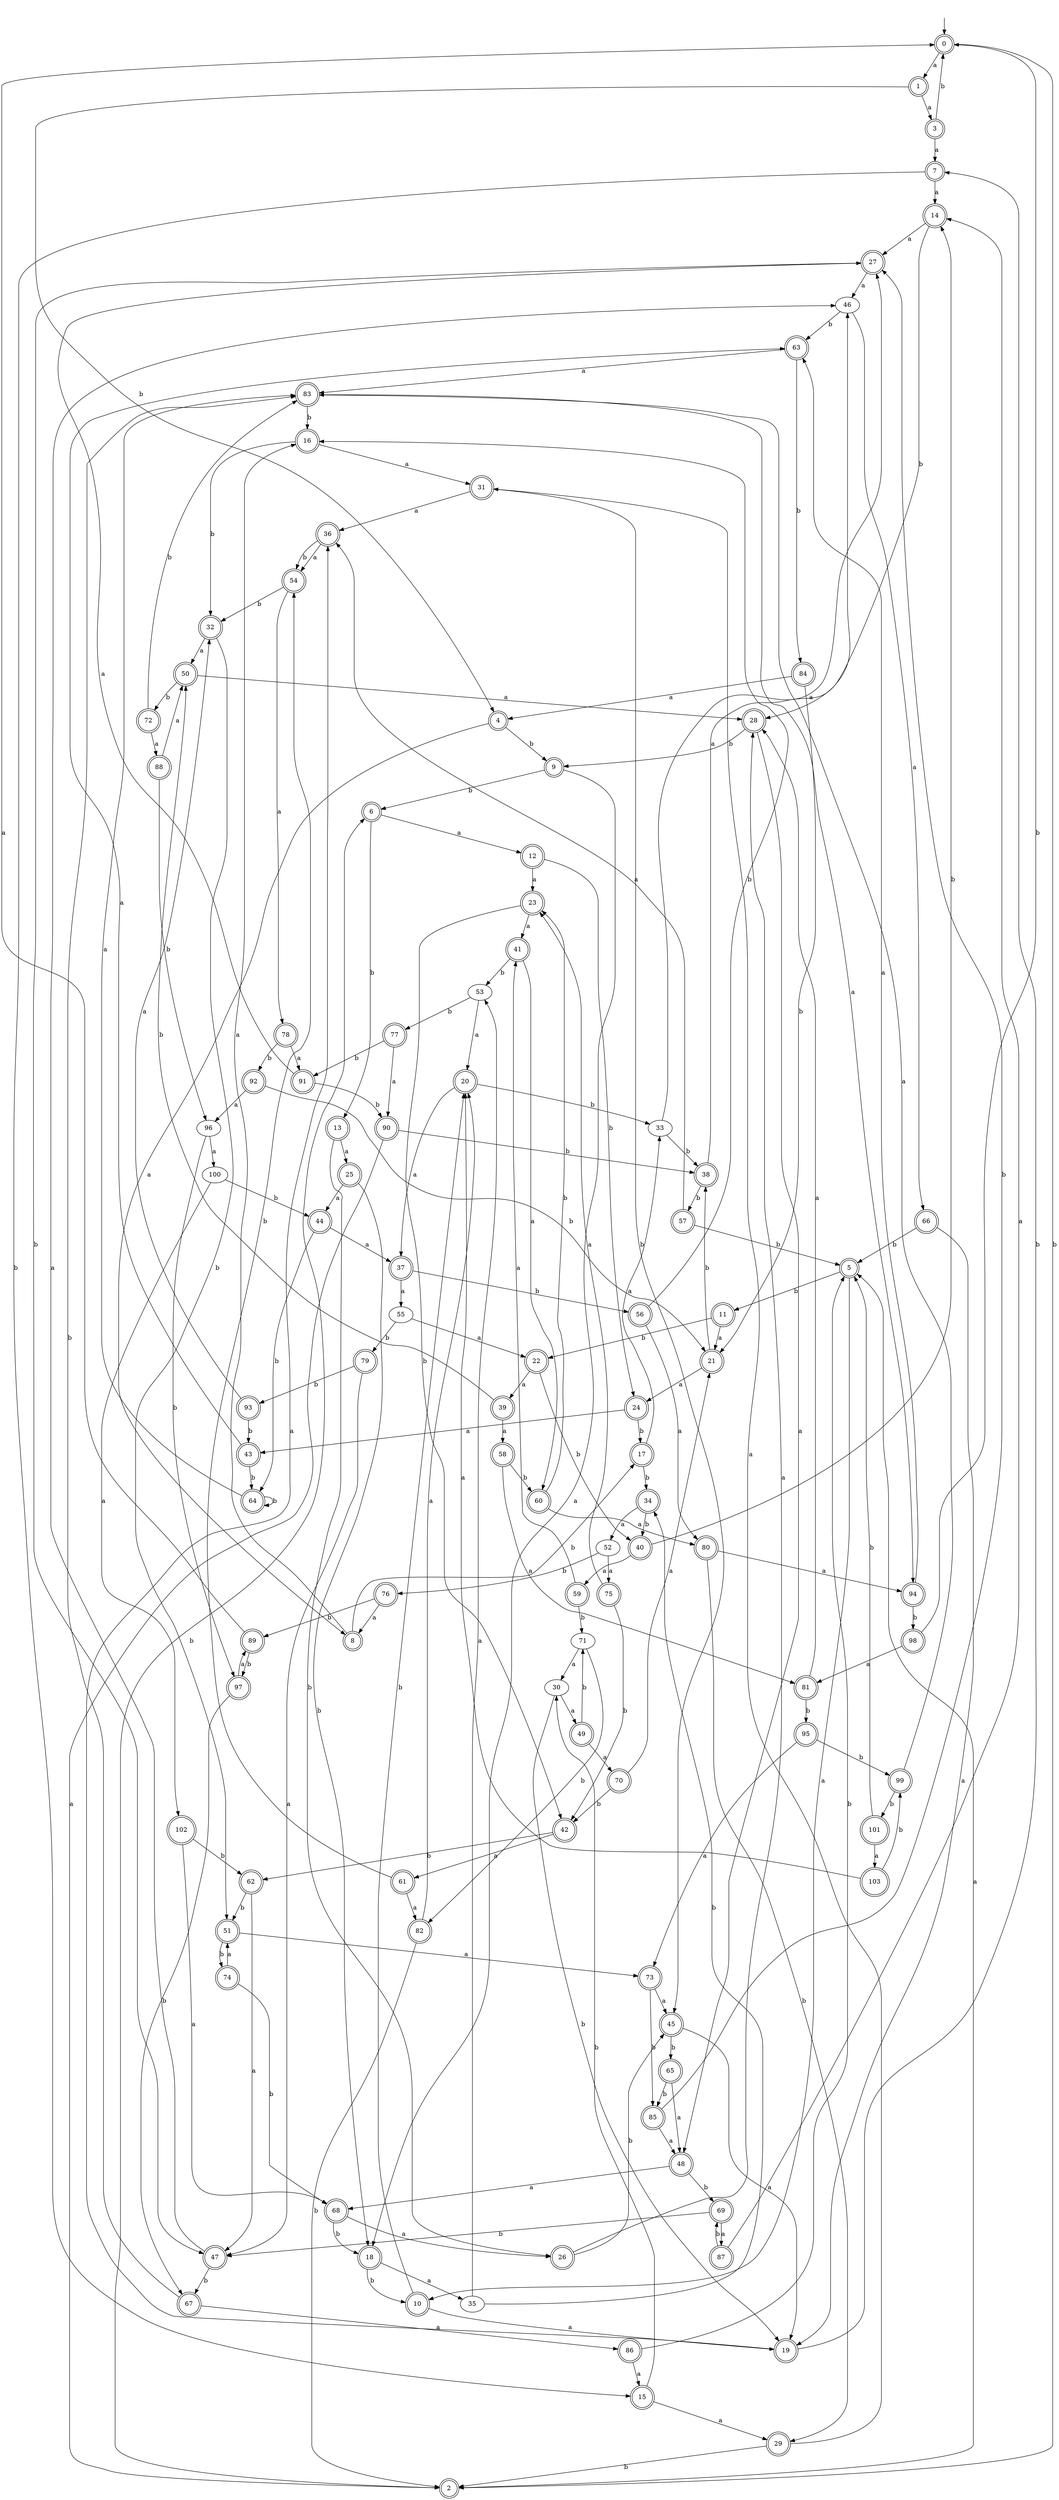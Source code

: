 digraph RandomDFA {
  __start0 [label="", shape=none];
  __start0 -> 0 [label=""];
  0 [shape=circle] [shape=doublecircle]
  0 -> 1 [label="a"]
  0 -> 2 [label="b"]
  1 [shape=doublecircle]
  1 -> 3 [label="a"]
  1 -> 4 [label="b"]
  2 [shape=doublecircle]
  2 -> 5 [label="a"]
  2 -> 6 [label="b"]
  3 [shape=doublecircle]
  3 -> 7 [label="a"]
  3 -> 0 [label="b"]
  4 [shape=doublecircle]
  4 -> 8 [label="a"]
  4 -> 9 [label="b"]
  5 [shape=doublecircle]
  5 -> 10 [label="a"]
  5 -> 11 [label="b"]
  6 [shape=doublecircle]
  6 -> 12 [label="a"]
  6 -> 13 [label="b"]
  7 [shape=doublecircle]
  7 -> 14 [label="a"]
  7 -> 15 [label="b"]
  8 [shape=doublecircle]
  8 -> 16 [label="a"]
  8 -> 17 [label="b"]
  9 [shape=doublecircle]
  9 -> 18 [label="a"]
  9 -> 6 [label="b"]
  10 [shape=doublecircle]
  10 -> 19 [label="a"]
  10 -> 20 [label="b"]
  11 [shape=doublecircle]
  11 -> 21 [label="a"]
  11 -> 22 [label="b"]
  12 [shape=doublecircle]
  12 -> 23 [label="a"]
  12 -> 24 [label="b"]
  13 [shape=doublecircle]
  13 -> 25 [label="a"]
  13 -> 26 [label="b"]
  14 [shape=doublecircle]
  14 -> 27 [label="a"]
  14 -> 28 [label="b"]
  15 [shape=doublecircle]
  15 -> 29 [label="a"]
  15 -> 30 [label="b"]
  16 [shape=doublecircle]
  16 -> 31 [label="a"]
  16 -> 32 [label="b"]
  17 [shape=doublecircle]
  17 -> 33 [label="a"]
  17 -> 34 [label="b"]
  18 [shape=doublecircle]
  18 -> 35 [label="a"]
  18 -> 10 [label="b"]
  19 [shape=doublecircle]
  19 -> 36 [label="a"]
  19 -> 7 [label="b"]
  20 [shape=doublecircle]
  20 -> 37 [label="a"]
  20 -> 33 [label="b"]
  21 [shape=doublecircle]
  21 -> 24 [label="a"]
  21 -> 38 [label="b"]
  22 [shape=doublecircle]
  22 -> 39 [label="a"]
  22 -> 40 [label="b"]
  23 [shape=doublecircle]
  23 -> 41 [label="a"]
  23 -> 42 [label="b"]
  24 [shape=doublecircle]
  24 -> 43 [label="a"]
  24 -> 17 [label="b"]
  25 [shape=doublecircle]
  25 -> 44 [label="a"]
  25 -> 18 [label="b"]
  26 [shape=doublecircle]
  26 -> 28 [label="a"]
  26 -> 45 [label="b"]
  27 [shape=doublecircle]
  27 -> 46 [label="a"]
  27 -> 47 [label="b"]
  28 [shape=doublecircle]
  28 -> 48 [label="a"]
  28 -> 9 [label="b"]
  29 [shape=doublecircle]
  29 -> 31 [label="a"]
  29 -> 2 [label="b"]
  30
  30 -> 49 [label="a"]
  30 -> 19 [label="b"]
  31 [shape=doublecircle]
  31 -> 36 [label="a"]
  31 -> 45 [label="b"]
  32 [shape=doublecircle]
  32 -> 50 [label="a"]
  32 -> 51 [label="b"]
  33
  33 -> 27 [label="a"]
  33 -> 38 [label="b"]
  34 [shape=doublecircle]
  34 -> 52 [label="a"]
  34 -> 40 [label="b"]
  35
  35 -> 53 [label="a"]
  35 -> 34 [label="b"]
  36 [shape=doublecircle]
  36 -> 54 [label="a"]
  36 -> 54 [label="b"]
  37 [shape=doublecircle]
  37 -> 55 [label="a"]
  37 -> 56 [label="b"]
  38 [shape=doublecircle]
  38 -> 46 [label="a"]
  38 -> 57 [label="b"]
  39 [shape=doublecircle]
  39 -> 58 [label="a"]
  39 -> 50 [label="b"]
  40 [shape=doublecircle]
  40 -> 59 [label="a"]
  40 -> 14 [label="b"]
  41 [shape=doublecircle]
  41 -> 60 [label="a"]
  41 -> 53 [label="b"]
  42 [shape=doublecircle]
  42 -> 61 [label="a"]
  42 -> 62 [label="b"]
  43 [shape=doublecircle]
  43 -> 63 [label="a"]
  43 -> 64 [label="b"]
  44 [shape=doublecircle]
  44 -> 37 [label="a"]
  44 -> 64 [label="b"]
  45 [shape=doublecircle]
  45 -> 19 [label="a"]
  45 -> 65 [label="b"]
  46
  46 -> 66 [label="a"]
  46 -> 63 [label="b"]
  47 [shape=doublecircle]
  47 -> 46 [label="a"]
  47 -> 67 [label="b"]
  48 [shape=doublecircle]
  48 -> 68 [label="a"]
  48 -> 69 [label="b"]
  49 [shape=doublecircle]
  49 -> 70 [label="a"]
  49 -> 71 [label="b"]
  50 [shape=doublecircle]
  50 -> 28 [label="a"]
  50 -> 72 [label="b"]
  51 [shape=doublecircle]
  51 -> 73 [label="a"]
  51 -> 74 [label="b"]
  52
  52 -> 75 [label="a"]
  52 -> 76 [label="b"]
  53
  53 -> 20 [label="a"]
  53 -> 77 [label="b"]
  54 [shape=doublecircle]
  54 -> 78 [label="a"]
  54 -> 32 [label="b"]
  55
  55 -> 22 [label="a"]
  55 -> 79 [label="b"]
  56 [shape=doublecircle]
  56 -> 80 [label="a"]
  56 -> 16 [label="b"]
  57 [shape=doublecircle]
  57 -> 36 [label="a"]
  57 -> 5 [label="b"]
  58 [shape=doublecircle]
  58 -> 81 [label="a"]
  58 -> 60 [label="b"]
  59 [shape=doublecircle]
  59 -> 41 [label="a"]
  59 -> 71 [label="b"]
  60 [shape=doublecircle]
  60 -> 80 [label="a"]
  60 -> 23 [label="b"]
  61 [shape=doublecircle]
  61 -> 82 [label="a"]
  61 -> 54 [label="b"]
  62 [shape=doublecircle]
  62 -> 47 [label="a"]
  62 -> 51 [label="b"]
  63 [shape=doublecircle]
  63 -> 83 [label="a"]
  63 -> 84 [label="b"]
  64 [shape=doublecircle]
  64 -> 83 [label="a"]
  64 -> 64 [label="b"]
  65 [shape=doublecircle]
  65 -> 48 [label="a"]
  65 -> 85 [label="b"]
  66 [shape=doublecircle]
  66 -> 19 [label="a"]
  66 -> 5 [label="b"]
  67 [shape=doublecircle]
  67 -> 86 [label="a"]
  67 -> 83 [label="b"]
  68 [shape=doublecircle]
  68 -> 26 [label="a"]
  68 -> 18 [label="b"]
  69 [shape=doublecircle]
  69 -> 87 [label="a"]
  69 -> 47 [label="b"]
  70 [shape=doublecircle]
  70 -> 21 [label="a"]
  70 -> 42 [label="b"]
  71
  71 -> 30 [label="a"]
  71 -> 82 [label="b"]
  72 [shape=doublecircle]
  72 -> 88 [label="a"]
  72 -> 83 [label="b"]
  73 [shape=doublecircle]
  73 -> 45 [label="a"]
  73 -> 85 [label="b"]
  74 [shape=doublecircle]
  74 -> 51 [label="a"]
  74 -> 68 [label="b"]
  75 [shape=doublecircle]
  75 -> 23 [label="a"]
  75 -> 42 [label="b"]
  76 [shape=doublecircle]
  76 -> 8 [label="a"]
  76 -> 89 [label="b"]
  77 [shape=doublecircle]
  77 -> 90 [label="a"]
  77 -> 91 [label="b"]
  78 [shape=doublecircle]
  78 -> 91 [label="a"]
  78 -> 92 [label="b"]
  79 [shape=doublecircle]
  79 -> 47 [label="a"]
  79 -> 93 [label="b"]
  80 [shape=doublecircle]
  80 -> 94 [label="a"]
  80 -> 29 [label="b"]
  81 [shape=doublecircle]
  81 -> 28 [label="a"]
  81 -> 95 [label="b"]
  82 [shape=doublecircle]
  82 -> 20 [label="a"]
  82 -> 2 [label="b"]
  83 [shape=doublecircle]
  83 -> 94 [label="a"]
  83 -> 16 [label="b"]
  84 [shape=doublecircle]
  84 -> 4 [label="a"]
  84 -> 21 [label="b"]
  85 [shape=doublecircle]
  85 -> 48 [label="a"]
  85 -> 27 [label="b"]
  86 [shape=doublecircle]
  86 -> 15 [label="a"]
  86 -> 5 [label="b"]
  87 [shape=doublecircle]
  87 -> 14 [label="a"]
  87 -> 69 [label="b"]
  88 [shape=doublecircle]
  88 -> 50 [label="a"]
  88 -> 96 [label="b"]
  89 [shape=doublecircle]
  89 -> 0 [label="a"]
  89 -> 97 [label="b"]
  90 [shape=doublecircle]
  90 -> 2 [label="a"]
  90 -> 38 [label="b"]
  91 [shape=doublecircle]
  91 -> 27 [label="a"]
  91 -> 90 [label="b"]
  92 [shape=doublecircle]
  92 -> 96 [label="a"]
  92 -> 21 [label="b"]
  93 [shape=doublecircle]
  93 -> 32 [label="a"]
  93 -> 43 [label="b"]
  94 [shape=doublecircle]
  94 -> 63 [label="a"]
  94 -> 98 [label="b"]
  95 [shape=doublecircle]
  95 -> 73 [label="a"]
  95 -> 99 [label="b"]
  96
  96 -> 100 [label="a"]
  96 -> 97 [label="b"]
  97 [shape=doublecircle]
  97 -> 89 [label="a"]
  97 -> 67 [label="b"]
  98 [shape=doublecircle]
  98 -> 81 [label="a"]
  98 -> 0 [label="b"]
  99 [shape=doublecircle]
  99 -> 83 [label="a"]
  99 -> 101 [label="b"]
  100
  100 -> 102 [label="a"]
  100 -> 44 [label="b"]
  101 [shape=doublecircle]
  101 -> 103 [label="a"]
  101 -> 5 [label="b"]
  102 [shape=doublecircle]
  102 -> 68 [label="a"]
  102 -> 62 [label="b"]
  103 [shape=doublecircle]
  103 -> 20 [label="a"]
  103 -> 99 [label="b"]
}
